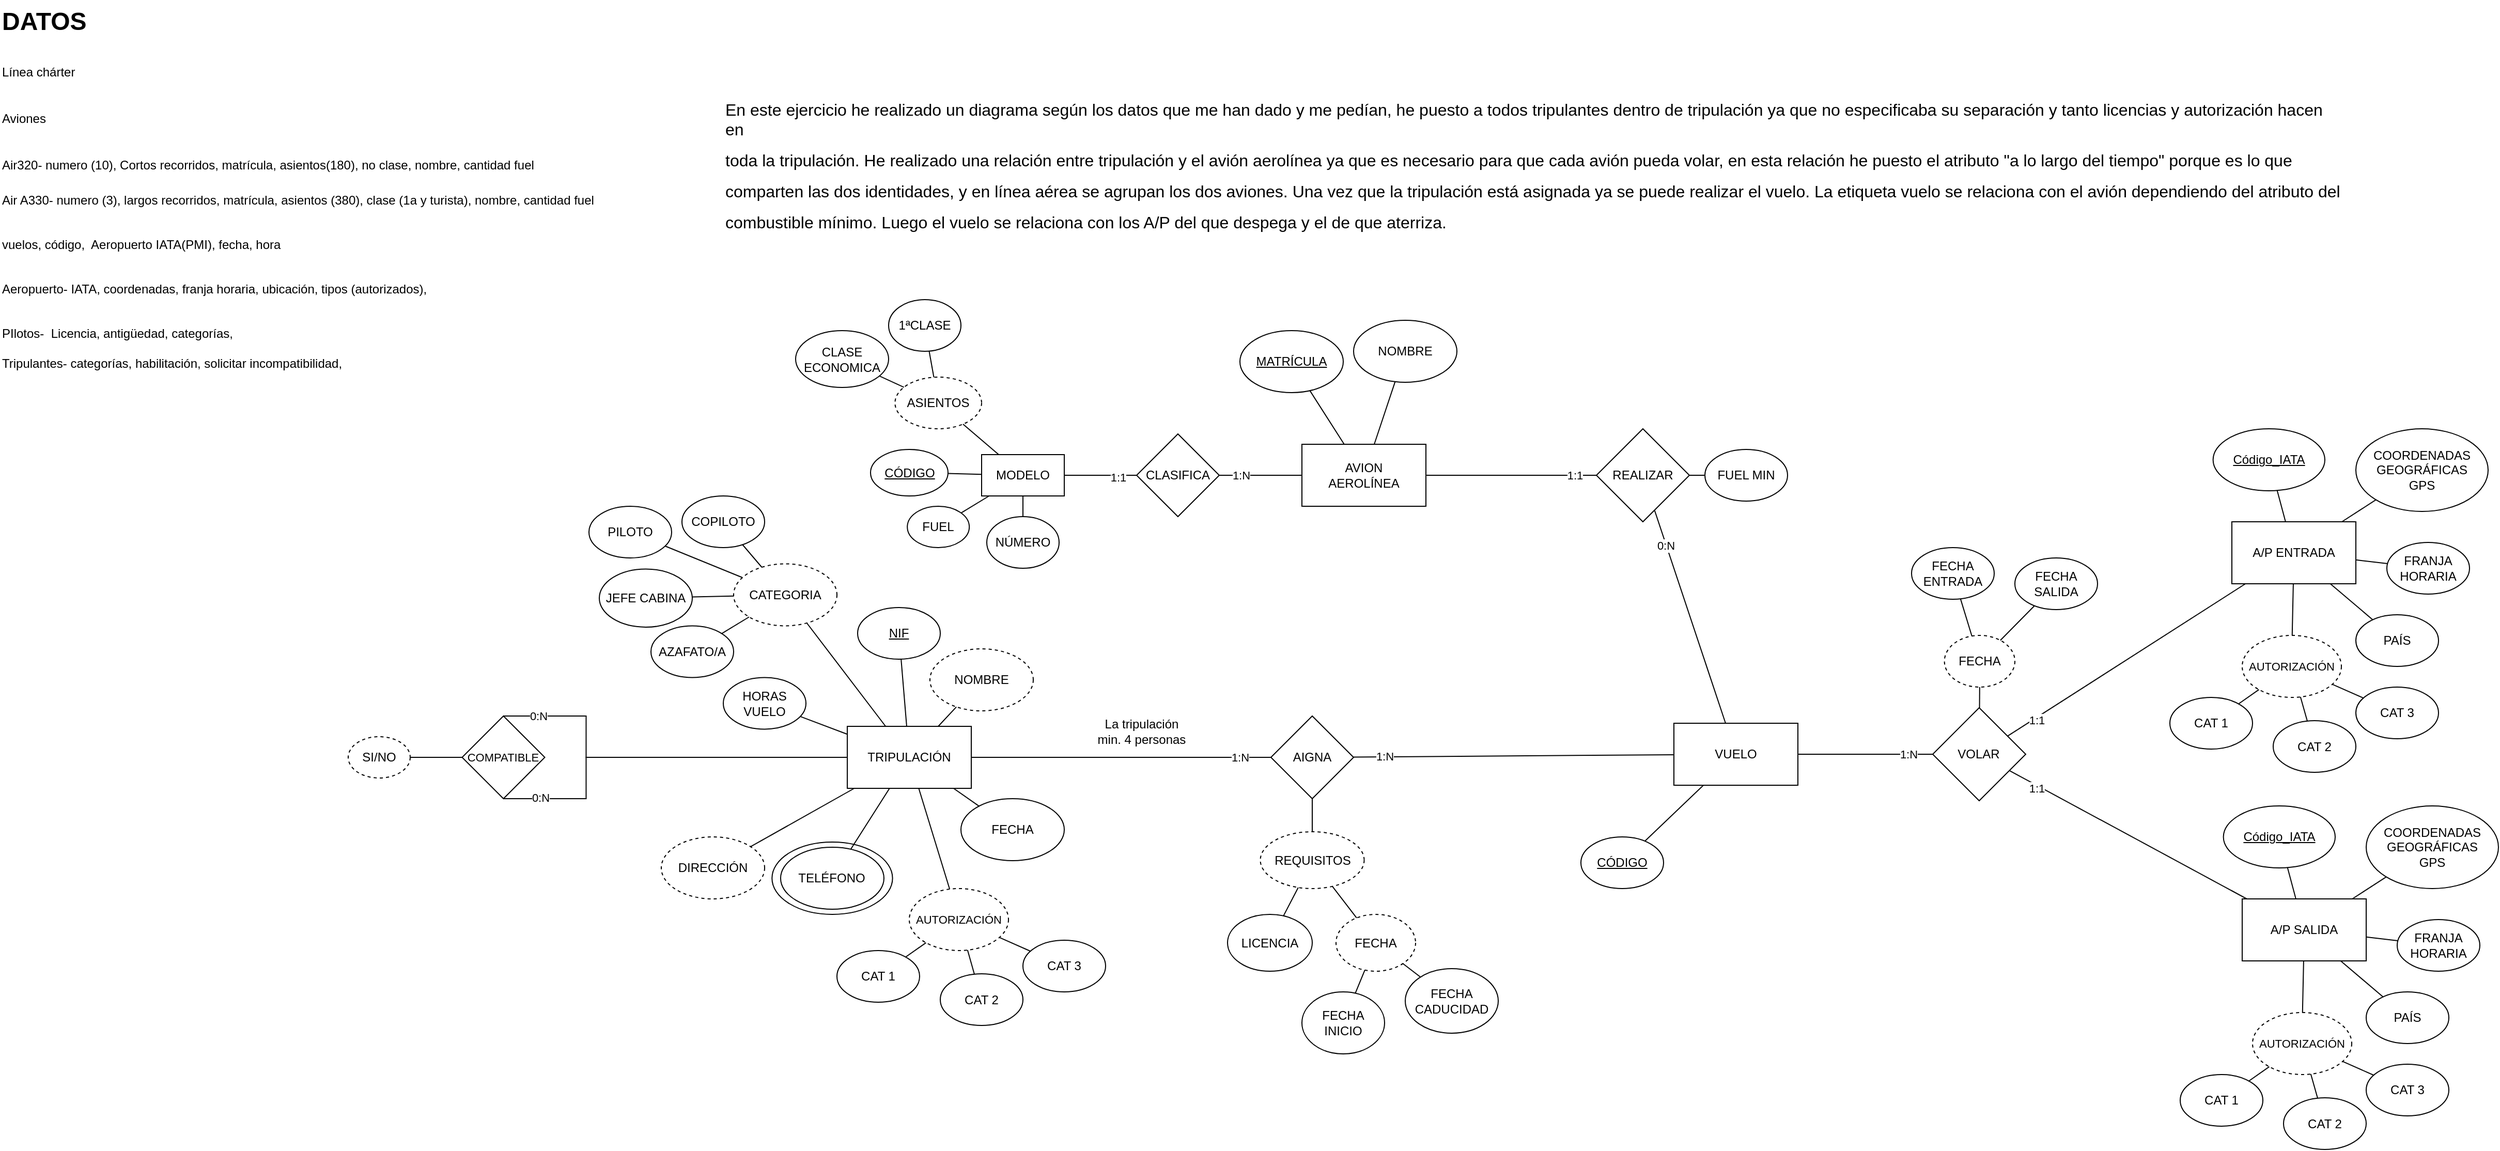 <mxfile version="24.9.3">
  <diagram name="Página-1" id="eCjX-Mc3OZuhmkmpErIh">
    <mxGraphModel dx="2901" dy="1155" grid="1" gridSize="10" guides="1" tooltips="1" connect="1" arrows="1" fold="1" page="1" pageScale="1" pageWidth="827" pageHeight="1169" math="0" shadow="0">
      <root>
        <mxCell id="0" />
        <mxCell id="1" parent="0" />
        <mxCell id="Uv0THF-CeisL3fsCuE-2-1" value="&lt;h1 style=&quot;margin-top: 0px;&quot;&gt;&lt;span style=&quot;background-color: initial;&quot;&gt;DATOS&lt;/span&gt;&lt;/h1&gt;&lt;h1 style=&quot;margin-top: 0px;&quot;&gt;&lt;span style=&quot;background-color: initial; font-size: 12px; font-weight: normal;&quot;&gt;Línea chárter&lt;/span&gt;&lt;/h1&gt;&lt;h1 style=&quot;margin-top: 0px;&quot;&gt;&lt;span style=&quot;background-color: initial; font-size: 12px; font-weight: normal;&quot;&gt;Aviones&lt;/span&gt;&lt;/h1&gt;&lt;h1 style=&quot;margin-top: 0px;&quot;&gt;&lt;span style=&quot;background-color: initial; font-size: 12px; font-weight: normal;&quot;&gt;Air320- numero (10), Cortos recorridos, matrícula, asientos(180), no clase, nombre, cantidad fuel&lt;/span&gt;&lt;/h1&gt;&lt;div&gt;&lt;span style=&quot;background-color: initial; font-size: 12px; font-weight: normal;&quot;&gt;Air A330- numero (3), largos recorridos, matrícula, asientos (380), clase (1a y turista), nombre, cantidad fuel&lt;/span&gt;&lt;/div&gt;&lt;div&gt;&lt;br&gt;&lt;/div&gt;&lt;div&gt;&lt;span style=&quot;background-color: initial;&quot;&gt;&lt;br&gt;&lt;/span&gt;&lt;/div&gt;&lt;div&gt;&lt;span style=&quot;background-color: initial;&quot;&gt;vuelos, código,&amp;nbsp; Aeropuerto IATA(PMI), fecha, hora&lt;/span&gt;&lt;br&gt;&lt;/div&gt;&lt;div&gt;&lt;span style=&quot;background-color: initial;&quot;&gt;&lt;br&gt;&lt;/span&gt;&lt;/div&gt;&lt;div&gt;&lt;span style=&quot;background-color: initial;&quot;&gt;&lt;br&gt;&lt;/span&gt;&lt;/div&gt;&lt;div&gt;&lt;span style=&quot;background-color: initial;&quot;&gt;Aeropuerto- IATA, coordenadas, franja horaria, ubicación, tipos (autorizados),&amp;nbsp;&lt;/span&gt;&lt;/div&gt;&lt;div&gt;&lt;span style=&quot;background-color: initial;&quot;&gt;&lt;br&gt;&lt;/span&gt;&lt;/div&gt;&lt;div&gt;&lt;span style=&quot;background-color: initial;&quot;&gt;&lt;br&gt;&lt;/span&gt;&lt;/div&gt;&lt;div&gt;&lt;span style=&quot;background-color: initial;&quot;&gt;PIlotos-&amp;nbsp; Licencia, antigüedad, categorías,&amp;nbsp;&lt;/span&gt;&lt;/div&gt;&lt;div&gt;&lt;span style=&quot;background-color: initial;&quot;&gt;&lt;br&gt;&lt;/span&gt;&lt;/div&gt;&lt;div&gt;&lt;span style=&quot;background-color: initial;&quot;&gt;Tripulantes- categorías, habilitación, solicitar incompatibilidad,&amp;nbsp;&lt;/span&gt;&lt;/div&gt;&lt;div&gt;&lt;span style=&quot;background-color: initial; font-size: 12px; font-weight: normal;&quot;&gt;&lt;br&gt;&lt;/span&gt;&lt;/div&gt;&lt;div&gt;&lt;span style=&quot;background-color: initial; font-size: 12px; font-weight: normal;&quot;&gt;&lt;br&gt;&lt;/span&gt;&lt;/div&gt;" style="text;html=1;whiteSpace=wrap;overflow=hidden;rounded=0;" parent="1" vertex="1">
          <mxGeometry x="-810" y="20" width="580" height="400" as="geometry" />
        </mxCell>
        <mxCell id="TxgCbAa6hnQQ9wby8Wfp-1" value="AVION&lt;div&gt;AEROLÍNEA&lt;/div&gt;" style="rounded=0;whiteSpace=wrap;html=1;" parent="1" vertex="1">
          <mxGeometry x="450" y="450" width="120" height="60" as="geometry" />
        </mxCell>
        <mxCell id="TxgCbAa6hnQQ9wby8Wfp-22" value="NÚMERO" style="ellipse;whiteSpace=wrap;html=1;" parent="1" vertex="1">
          <mxGeometry x="145" y="520" width="70" height="50" as="geometry" />
        </mxCell>
        <mxCell id="TxgCbAa6hnQQ9wby8Wfp-23" value="FUEL" style="ellipse;whiteSpace=wrap;html=1;" parent="1" vertex="1">
          <mxGeometry x="68.1" y="510" width="60" height="40" as="geometry" />
        </mxCell>
        <mxCell id="TxgCbAa6hnQQ9wby8Wfp-24" value="ASIENTOS" style="ellipse;whiteSpace=wrap;html=1;dashed=1;" parent="1" vertex="1">
          <mxGeometry x="56.19" y="385" width="83.81" height="50" as="geometry" />
        </mxCell>
        <mxCell id="TxgCbAa6hnQQ9wby8Wfp-25" value="&lt;u&gt;MATRÍCULA&lt;/u&gt;" style="ellipse;whiteSpace=wrap;html=1;" parent="1" vertex="1">
          <mxGeometry x="390" y="340" width="100" height="60" as="geometry" />
        </mxCell>
        <mxCell id="TxgCbAa6hnQQ9wby8Wfp-26" value="" style="endArrow=none;html=1;rounded=0;" parent="1" source="TxgCbAa6hnQQ9wby8Wfp-23" target="dHpdYgMEqJzql0knfR7l-53" edge="1">
          <mxGeometry width="50" height="50" relative="1" as="geometry">
            <mxPoint x="570" y="250" as="sourcePoint" />
            <mxPoint x="510" y="320" as="targetPoint" />
          </mxGeometry>
        </mxCell>
        <mxCell id="TxgCbAa6hnQQ9wby8Wfp-29" value="" style="endArrow=none;html=1;rounded=0;" parent="1" source="TxgCbAa6hnQQ9wby8Wfp-25" target="TxgCbAa6hnQQ9wby8Wfp-1" edge="1">
          <mxGeometry width="50" height="50" relative="1" as="geometry">
            <mxPoint x="600" y="330" as="sourcePoint" />
            <mxPoint x="468.75" y="320" as="targetPoint" />
          </mxGeometry>
        </mxCell>
        <mxCell id="TxgCbAa6hnQQ9wby8Wfp-33" value="NOMBRE" style="ellipse;whiteSpace=wrap;html=1;" parent="1" vertex="1">
          <mxGeometry x="500" y="330" width="100" height="60" as="geometry" />
        </mxCell>
        <mxCell id="TxgCbAa6hnQQ9wby8Wfp-34" value="" style="endArrow=none;html=1;rounded=0;" parent="1" source="TxgCbAa6hnQQ9wby8Wfp-1" target="TxgCbAa6hnQQ9wby8Wfp-33" edge="1">
          <mxGeometry width="50" height="50" relative="1" as="geometry">
            <mxPoint x="558.75" y="320" as="sourcePoint" />
            <mxPoint x="530" y="290" as="targetPoint" />
          </mxGeometry>
        </mxCell>
        <mxCell id="TxgCbAa6hnQQ9wby8Wfp-37" value="REALIZAR" style="rhombus;whiteSpace=wrap;html=1;" parent="1" vertex="1">
          <mxGeometry x="735" y="435" width="90" height="90" as="geometry" />
        </mxCell>
        <mxCell id="TxgCbAa6hnQQ9wby8Wfp-38" value="VUELO" style="rounded=0;whiteSpace=wrap;html=1;" parent="1" vertex="1">
          <mxGeometry x="810" y="720" width="120" height="60" as="geometry" />
        </mxCell>
        <mxCell id="TxgCbAa6hnQQ9wby8Wfp-39" value="" style="endArrow=none;html=1;rounded=0;" parent="1" source="TxgCbAa6hnQQ9wby8Wfp-37" target="TxgCbAa6hnQQ9wby8Wfp-38" edge="1">
          <mxGeometry width="50" height="50" relative="1" as="geometry">
            <mxPoint x="800" y="730" as="sourcePoint" />
            <mxPoint x="850" y="680" as="targetPoint" />
          </mxGeometry>
        </mxCell>
        <mxCell id="TxgCbAa6hnQQ9wby8Wfp-41" value="0:N" style="edgeLabel;html=1;align=center;verticalAlign=middle;resizable=0;points=[];" parent="TxgCbAa6hnQQ9wby8Wfp-39" vertex="1" connectable="0">
          <mxGeometry x="-0.675" y="-1" relative="1" as="geometry">
            <mxPoint as="offset" />
          </mxGeometry>
        </mxCell>
        <mxCell id="TxgCbAa6hnQQ9wby8Wfp-40" value="" style="endArrow=none;html=1;rounded=0;" parent="1" source="TxgCbAa6hnQQ9wby8Wfp-1" target="TxgCbAa6hnQQ9wby8Wfp-37" edge="1">
          <mxGeometry width="50" height="50" relative="1" as="geometry">
            <mxPoint x="800" y="430" as="sourcePoint" />
            <mxPoint x="850" y="380" as="targetPoint" />
          </mxGeometry>
        </mxCell>
        <mxCell id="TxgCbAa6hnQQ9wby8Wfp-45" value="1:1" style="edgeLabel;html=1;align=center;verticalAlign=middle;resizable=0;points=[];" parent="TxgCbAa6hnQQ9wby8Wfp-40" vertex="1" connectable="0">
          <mxGeometry x="0.618" relative="1" as="geometry">
            <mxPoint x="10" as="offset" />
          </mxGeometry>
        </mxCell>
        <mxCell id="TxgCbAa6hnQQ9wby8Wfp-49" value="FECHA" style="ellipse;whiteSpace=wrap;html=1;dashed=1;" parent="1" vertex="1">
          <mxGeometry x="1071.82" y="635" width="68.18" height="50" as="geometry" />
        </mxCell>
        <mxCell id="TxgCbAa6hnQQ9wby8Wfp-52" value="" style="endArrow=none;html=1;rounded=0;" parent="1" source="TxgCbAa6hnQQ9wby8Wfp-70" target="TxgCbAa6hnQQ9wby8Wfp-49" edge="1">
          <mxGeometry width="50" height="50" relative="1" as="geometry">
            <mxPoint x="1105.32" y="685.62" as="sourcePoint" />
            <mxPoint x="1028.18" y="535" as="targetPoint" />
          </mxGeometry>
        </mxCell>
        <mxCell id="TxgCbAa6hnQQ9wby8Wfp-54" value="FECHA&lt;div&gt;SALIDA&lt;/div&gt;" style="ellipse;whiteSpace=wrap;html=1;" parent="1" vertex="1">
          <mxGeometry x="1140" y="560" width="80" height="50" as="geometry" />
        </mxCell>
        <mxCell id="TxgCbAa6hnQQ9wby8Wfp-55" value="FECHA&lt;div&gt;ENTRADA&lt;/div&gt;" style="ellipse;whiteSpace=wrap;html=1;" parent="1" vertex="1">
          <mxGeometry x="1040" y="550" width="80" height="50" as="geometry" />
        </mxCell>
        <mxCell id="TxgCbAa6hnQQ9wby8Wfp-56" value="" style="endArrow=none;html=1;rounded=0;" parent="1" source="TxgCbAa6hnQQ9wby8Wfp-49" target="TxgCbAa6hnQQ9wby8Wfp-55" edge="1">
          <mxGeometry width="50" height="50" relative="1" as="geometry">
            <mxPoint x="950.0" y="660" as="sourcePoint" />
            <mxPoint x="1000.0" y="610" as="targetPoint" />
          </mxGeometry>
        </mxCell>
        <mxCell id="TxgCbAa6hnQQ9wby8Wfp-57" value="" style="endArrow=none;html=1;rounded=0;" parent="1" source="TxgCbAa6hnQQ9wby8Wfp-49" target="TxgCbAa6hnQQ9wby8Wfp-54" edge="1">
          <mxGeometry width="50" height="50" relative="1" as="geometry">
            <mxPoint x="950.0" y="660" as="sourcePoint" />
            <mxPoint x="1000.0" y="610" as="targetPoint" />
          </mxGeometry>
        </mxCell>
        <mxCell id="TxgCbAa6hnQQ9wby8Wfp-66" value="&lt;u&gt;CÓDIGO&lt;/u&gt;" style="ellipse;whiteSpace=wrap;html=1;" parent="1" vertex="1">
          <mxGeometry x="720" y="830" width="80" height="50" as="geometry" />
        </mxCell>
        <mxCell id="TxgCbAa6hnQQ9wby8Wfp-67" value="" style="endArrow=none;html=1;rounded=0;" parent="1" source="TxgCbAa6hnQQ9wby8Wfp-66" target="TxgCbAa6hnQQ9wby8Wfp-38" edge="1">
          <mxGeometry width="50" height="50" relative="1" as="geometry">
            <mxPoint x="640" y="730" as="sourcePoint" />
            <mxPoint x="690" y="680" as="targetPoint" />
          </mxGeometry>
        </mxCell>
        <mxCell id="TxgCbAa6hnQQ9wby8Wfp-68" value="A/P ENTRADA" style="rounded=0;whiteSpace=wrap;html=1;" parent="1" vertex="1">
          <mxGeometry x="1350" y="525" width="120" height="60" as="geometry" />
        </mxCell>
        <mxCell id="TxgCbAa6hnQQ9wby8Wfp-70" value="VOLAR" style="rhombus;whiteSpace=wrap;html=1;" parent="1" vertex="1">
          <mxGeometry x="1060.47" y="705" width="90" height="90" as="geometry" />
        </mxCell>
        <mxCell id="TxgCbAa6hnQQ9wby8Wfp-71" value="" style="endArrow=none;html=1;rounded=0;" parent="1" source="TxgCbAa6hnQQ9wby8Wfp-38" target="TxgCbAa6hnQQ9wby8Wfp-70" edge="1">
          <mxGeometry width="50" height="50" relative="1" as="geometry">
            <mxPoint x="960" y="700" as="sourcePoint" />
            <mxPoint x="1010" y="650" as="targetPoint" />
          </mxGeometry>
        </mxCell>
        <mxCell id="TxgCbAa6hnQQ9wby8Wfp-73" value="1:N" style="edgeLabel;html=1;align=center;verticalAlign=middle;resizable=0;points=[];" parent="TxgCbAa6hnQQ9wby8Wfp-71" vertex="1" connectable="0">
          <mxGeometry x="0.751" relative="1" as="geometry">
            <mxPoint x="-7" as="offset" />
          </mxGeometry>
        </mxCell>
        <mxCell id="TxgCbAa6hnQQ9wby8Wfp-72" value="" style="endArrow=none;html=1;rounded=0;" parent="1" source="TxgCbAa6hnQQ9wby8Wfp-70" target="TxgCbAa6hnQQ9wby8Wfp-68" edge="1">
          <mxGeometry width="50" height="50" relative="1" as="geometry">
            <mxPoint x="1058.18" y="700" as="sourcePoint" />
            <mxPoint x="1108.18" y="650" as="targetPoint" />
          </mxGeometry>
        </mxCell>
        <mxCell id="TxgCbAa6hnQQ9wby8Wfp-74" value="1:1" style="edgeLabel;html=1;align=center;verticalAlign=middle;resizable=0;points=[];" parent="TxgCbAa6hnQQ9wby8Wfp-72" vertex="1" connectable="0">
          <mxGeometry x="-0.818" y="1" relative="1" as="geometry">
            <mxPoint x="7" y="-1" as="offset" />
          </mxGeometry>
        </mxCell>
        <mxCell id="TxgCbAa6hnQQ9wby8Wfp-75" value="&lt;u&gt;Código_IATA&lt;/u&gt;" style="ellipse;whiteSpace=wrap;html=1;" parent="1" vertex="1">
          <mxGeometry x="1331.82" y="435" width="108.18" height="60" as="geometry" />
        </mxCell>
        <mxCell id="TxgCbAa6hnQQ9wby8Wfp-76" value="COORDENADAS&lt;div&gt;GEOGRÁFICAS&lt;/div&gt;&lt;div&gt;GPS&lt;/div&gt;" style="ellipse;whiteSpace=wrap;html=1;" parent="1" vertex="1">
          <mxGeometry x="1470" y="435" width="128" height="80" as="geometry" />
        </mxCell>
        <mxCell id="TxgCbAa6hnQQ9wby8Wfp-77" value="FRANJA&lt;div&gt;HORARIA&lt;/div&gt;" style="ellipse;whiteSpace=wrap;html=1;" parent="1" vertex="1">
          <mxGeometry x="1500" y="545" width="80" height="50" as="geometry" />
        </mxCell>
        <mxCell id="TxgCbAa6hnQQ9wby8Wfp-78" value="PAÍS" style="ellipse;whiteSpace=wrap;html=1;" parent="1" vertex="1">
          <mxGeometry x="1470" y="615" width="80" height="50" as="geometry" />
        </mxCell>
        <mxCell id="TxgCbAa6hnQQ9wby8Wfp-79" value="" style="endArrow=none;html=1;rounded=0;" parent="1" source="TxgCbAa6hnQQ9wby8Wfp-68" target="TxgCbAa6hnQQ9wby8Wfp-75" edge="1">
          <mxGeometry width="50" height="50" relative="1" as="geometry">
            <mxPoint x="1160" y="565" as="sourcePoint" />
            <mxPoint x="1210" y="515" as="targetPoint" />
          </mxGeometry>
        </mxCell>
        <mxCell id="TxgCbAa6hnQQ9wby8Wfp-80" value="" style="endArrow=none;html=1;rounded=0;" parent="1" source="TxgCbAa6hnQQ9wby8Wfp-68" target="TxgCbAa6hnQQ9wby8Wfp-77" edge="1">
          <mxGeometry width="50" height="50" relative="1" as="geometry">
            <mxPoint x="1416" y="535" as="sourcePoint" />
            <mxPoint x="1413" y="505" as="targetPoint" />
          </mxGeometry>
        </mxCell>
        <mxCell id="TxgCbAa6hnQQ9wby8Wfp-81" value="" style="endArrow=none;html=1;rounded=0;" parent="1" source="TxgCbAa6hnQQ9wby8Wfp-68" target="TxgCbAa6hnQQ9wby8Wfp-76" edge="1">
          <mxGeometry width="50" height="50" relative="1" as="geometry">
            <mxPoint x="1426" y="545" as="sourcePoint" />
            <mxPoint x="1423" y="515" as="targetPoint" />
          </mxGeometry>
        </mxCell>
        <mxCell id="TxgCbAa6hnQQ9wby8Wfp-82" value="" style="endArrow=none;html=1;rounded=0;" parent="1" source="TxgCbAa6hnQQ9wby8Wfp-78" target="TxgCbAa6hnQQ9wby8Wfp-68" edge="1">
          <mxGeometry width="50" height="50" relative="1" as="geometry">
            <mxPoint x="1436" y="555" as="sourcePoint" />
            <mxPoint x="1433" y="525" as="targetPoint" />
          </mxGeometry>
        </mxCell>
        <mxCell id="TxgCbAa6hnQQ9wby8Wfp-83" value="TRIPULACIÓN" style="rounded=0;whiteSpace=wrap;html=1;" parent="1" vertex="1">
          <mxGeometry x="10" y="723" width="120" height="60" as="geometry" />
        </mxCell>
        <mxCell id="TxgCbAa6hnQQ9wby8Wfp-98" value="NOMBRE" style="ellipse;whiteSpace=wrap;html=1;dashed=1;" parent="1" vertex="1">
          <mxGeometry x="90" y="648" width="100" height="60" as="geometry" />
        </mxCell>
        <mxCell id="TxgCbAa6hnQQ9wby8Wfp-99" value="DIRECCIÓN" style="ellipse;whiteSpace=wrap;html=1;dashed=1;" parent="1" vertex="1">
          <mxGeometry x="-170.0" y="830" width="100" height="60" as="geometry" />
        </mxCell>
        <mxCell id="TxgCbAa6hnQQ9wby8Wfp-100" value="FECHA" style="ellipse;whiteSpace=wrap;html=1;" parent="1" vertex="1">
          <mxGeometry x="120" y="793" width="100" height="60" as="geometry" />
        </mxCell>
        <mxCell id="TxgCbAa6hnQQ9wby8Wfp-103" value="" style="group" parent="1" vertex="1" connectable="0">
          <mxGeometry x="-62.86" y="835" width="116.67" height="70" as="geometry" />
        </mxCell>
        <mxCell id="TxgCbAa6hnQQ9wby8Wfp-102" value="CLASE" style="ellipse;whiteSpace=wrap;html=1;" parent="TxgCbAa6hnQQ9wby8Wfp-103" vertex="1">
          <mxGeometry width="116.67" height="70" as="geometry" />
        </mxCell>
        <mxCell id="TxgCbAa6hnQQ9wby8Wfp-93" value="TELÉFONO&lt;span style=&quot;color: rgba(0, 0, 0, 0); font-family: monospace; font-size: 0px; text-align: start; text-wrap: nowrap;&quot;&gt;%3CmxGraphModel%3E%3Croot%3E%3CmxCell%20id%3D%220%22%2F%3E%3CmxCell%20id%3D%221%22%20parent%3D%220%22%2F%3E%3CmxCell%20id%3D%222%22%20value%3D%22CLASE%22%20style%3D%22ellipse%3BwhiteSpace%3Dwrap%3Bhtml%3D1%3B%22%20vertex%3D%221%22%20parent%3D%221%22%3E%3CmxGeometry%20x%3D%22260%22%20y%3D%221020%22%20width%3D%22100%22%20height%3D%2260%22%20as%3D%22geometry%22%2F%3E%3C%2FmxCell%3E%3C%2Froot%3E%3C%2FmxGraphModel%3E&lt;/span&gt;" style="ellipse;whiteSpace=wrap;html=1;" parent="TxgCbAa6hnQQ9wby8Wfp-103" vertex="1">
          <mxGeometry x="8.34" y="5" width="100" height="60" as="geometry" />
        </mxCell>
        <mxCell id="TxgCbAa6hnQQ9wby8Wfp-117" value="&lt;span style=&quot;font-size: 11px;&quot;&gt;AUTORIZACIÓN&lt;/span&gt;" style="ellipse;whiteSpace=wrap;html=1;dashed=1;" parent="1" vertex="1">
          <mxGeometry x="1360" y="635" width="96" height="60" as="geometry" />
        </mxCell>
        <mxCell id="TxgCbAa6hnQQ9wby8Wfp-118" value="" style="endArrow=none;html=1;rounded=0;" parent="1" source="TxgCbAa6hnQQ9wby8Wfp-117" target="TxgCbAa6hnQQ9wby8Wfp-68" edge="1">
          <mxGeometry width="50" height="50" relative="1" as="geometry">
            <mxPoint x="1100" y="805" as="sourcePoint" />
            <mxPoint x="1150" y="755" as="targetPoint" />
          </mxGeometry>
        </mxCell>
        <mxCell id="TxgCbAa6hnQQ9wby8Wfp-122" value="" style="endArrow=none;html=1;rounded=0;" parent="1" source="dHpdYgMEqJzql0knfR7l-53" target="TxgCbAa6hnQQ9wby8Wfp-22" edge="1">
          <mxGeometry width="50" height="50" relative="1" as="geometry">
            <mxPoint x="450" y="347.487" as="sourcePoint" />
            <mxPoint x="390" y="150" as="targetPoint" />
          </mxGeometry>
        </mxCell>
        <mxCell id="TxgCbAa6hnQQ9wby8Wfp-124" value="AIGNA" style="rhombus;whiteSpace=wrap;html=1;" parent="1" vertex="1">
          <mxGeometry x="420" y="713" width="80" height="80" as="geometry" />
        </mxCell>
        <mxCell id="TxgCbAa6hnQQ9wby8Wfp-129" value="" style="endArrow=none;html=1;rounded=0;" parent="1" source="TxgCbAa6hnQQ9wby8Wfp-124" target="TxgCbAa6hnQQ9wby8Wfp-83" edge="1">
          <mxGeometry width="50" height="50" relative="1" as="geometry">
            <mxPoint x="610" y="813" as="sourcePoint" />
            <mxPoint x="660" y="763" as="targetPoint" />
          </mxGeometry>
        </mxCell>
        <mxCell id="TxgCbAa6hnQQ9wby8Wfp-133" value="1:N" style="edgeLabel;html=1;align=center;verticalAlign=middle;resizable=0;points=[];" parent="TxgCbAa6hnQQ9wby8Wfp-129" vertex="1" connectable="0">
          <mxGeometry x="-0.529" relative="1" as="geometry">
            <mxPoint x="38" as="offset" />
          </mxGeometry>
        </mxCell>
        <mxCell id="TxgCbAa6hnQQ9wby8Wfp-134" value="REQUISITOS" style="ellipse;whiteSpace=wrap;html=1;dashed=1;" parent="1" vertex="1">
          <mxGeometry x="409.75" y="825" width="100.5" height="55" as="geometry" />
        </mxCell>
        <mxCell id="TxgCbAa6hnQQ9wby8Wfp-146" value="" style="endArrow=none;html=1;rounded=0;" parent="1" source="TxgCbAa6hnQQ9wby8Wfp-124" target="TxgCbAa6hnQQ9wby8Wfp-134" edge="1">
          <mxGeometry width="50" height="50" relative="1" as="geometry">
            <mxPoint x="490" y="703" as="sourcePoint" />
            <mxPoint x="540" y="653" as="targetPoint" />
          </mxGeometry>
        </mxCell>
        <mxCell id="7irbgnfPrgWFY5c8C6Gp-1" value="&lt;u&gt;NIF&lt;/u&gt;" style="ellipse;whiteSpace=wrap;html=1;" parent="1" vertex="1">
          <mxGeometry x="20" y="608" width="80" height="50" as="geometry" />
        </mxCell>
        <mxCell id="7irbgnfPrgWFY5c8C6Gp-8" value="" style="endArrow=none;html=1;rounded=0;" parent="1" source="dHpdYgMEqJzql0knfR7l-53" target="TxgCbAa6hnQQ9wby8Wfp-24" edge="1">
          <mxGeometry width="50" height="50" relative="1" as="geometry">
            <mxPoint x="490.665" y="320" as="sourcePoint" />
            <mxPoint x="700" y="645" as="targetPoint" />
          </mxGeometry>
        </mxCell>
        <mxCell id="M6KtSAmYLifM6GgC22hR-26" value="" style="endArrow=none;html=1;rounded=0;" parent="1" source="TxgCbAa6hnQQ9wby8Wfp-83" target="TxgCbAa6hnQQ9wby8Wfp-93" edge="1">
          <mxGeometry width="50" height="50" relative="1" as="geometry">
            <mxPoint x="-199.129" y="803" as="sourcePoint" />
            <mxPoint x="-30" y="783" as="targetPoint" />
          </mxGeometry>
        </mxCell>
        <mxCell id="M6KtSAmYLifM6GgC22hR-28" value="" style="endArrow=none;html=1;rounded=0;" parent="1" source="TxgCbAa6hnQQ9wby8Wfp-99" target="TxgCbAa6hnQQ9wby8Wfp-83" edge="1">
          <mxGeometry width="50" height="50" relative="1" as="geometry">
            <mxPoint x="-80" y="833" as="sourcePoint" />
            <mxPoint x="-266.667" y="803" as="targetPoint" />
          </mxGeometry>
        </mxCell>
        <mxCell id="M6KtSAmYLifM6GgC22hR-29" value="" style="endArrow=none;html=1;rounded=0;" parent="1" source="TxgCbAa6hnQQ9wby8Wfp-83" target="TxgCbAa6hnQQ9wby8Wfp-100" edge="1">
          <mxGeometry width="50" height="50" relative="1" as="geometry">
            <mxPoint x="-300" y="795.105" as="sourcePoint" />
            <mxPoint x="-30" y="783" as="targetPoint" />
          </mxGeometry>
        </mxCell>
        <mxCell id="M6KtSAmYLifM6GgC22hR-32" value="" style="endArrow=none;html=1;rounded=0;" parent="1" source="TxgCbAa6hnQQ9wby8Wfp-83" target="7irbgnfPrgWFY5c8C6Gp-1" edge="1">
          <mxGeometry width="50" height="50" relative="1" as="geometry">
            <mxPoint x="-300" y="743" as="sourcePoint" />
            <mxPoint x="-420" y="693" as="targetPoint" />
          </mxGeometry>
        </mxCell>
        <mxCell id="M6KtSAmYLifM6GgC22hR-33" value="" style="endArrow=none;html=1;rounded=0;" parent="1" source="TxgCbAa6hnQQ9wby8Wfp-83" target="TxgCbAa6hnQQ9wby8Wfp-98" edge="1">
          <mxGeometry width="50" height="50" relative="1" as="geometry">
            <mxPoint x="-247.5" y="743" as="sourcePoint" />
            <mxPoint x="-30" y="783" as="targetPoint" />
          </mxGeometry>
        </mxCell>
        <mxCell id="M6KtSAmYLifM6GgC22hR-43" value="CATEGORIA" style="ellipse;whiteSpace=wrap;html=1;dashed=1;" parent="1" vertex="1">
          <mxGeometry x="-100.0" y="565.72" width="100" height="60" as="geometry" />
        </mxCell>
        <mxCell id="M6KtSAmYLifM6GgC22hR-44" value="" style="endArrow=none;html=1;rounded=0;" parent="1" source="M6KtSAmYLifM6GgC22hR-43" target="TxgCbAa6hnQQ9wby8Wfp-83" edge="1">
          <mxGeometry width="50" height="50" relative="1" as="geometry">
            <mxPoint x="630" y="693" as="sourcePoint" />
            <mxPoint x="680" y="643" as="targetPoint" />
          </mxGeometry>
        </mxCell>
        <mxCell id="M6KtSAmYLifM6GgC22hR-45" value="COPILOTO" style="ellipse;whiteSpace=wrap;html=1;" parent="1" vertex="1">
          <mxGeometry x="-150" y="500" width="80" height="50" as="geometry" />
        </mxCell>
        <mxCell id="M6KtSAmYLifM6GgC22hR-46" value="JEFE CABINA" style="ellipse;whiteSpace=wrap;html=1;" parent="1" vertex="1">
          <mxGeometry x="-230" y="570.72" width="90" height="56.25" as="geometry" />
        </mxCell>
        <mxCell id="M6KtSAmYLifM6GgC22hR-47" value="AZAFATO/A" style="ellipse;whiteSpace=wrap;html=1;" parent="1" vertex="1">
          <mxGeometry x="-180" y="625.72" width="80" height="50" as="geometry" />
        </mxCell>
        <mxCell id="M6KtSAmYLifM6GgC22hR-48" value="PILOTO" style="ellipse;whiteSpace=wrap;html=1;" parent="1" vertex="1">
          <mxGeometry x="-240" y="510" width="80" height="50" as="geometry" />
        </mxCell>
        <mxCell id="M6KtSAmYLifM6GgC22hR-49" value="" style="endArrow=none;html=1;rounded=0;" parent="1" source="M6KtSAmYLifM6GgC22hR-47" target="M6KtSAmYLifM6GgC22hR-43" edge="1">
          <mxGeometry width="50" height="50" relative="1" as="geometry">
            <mxPoint x="-20" y="590" as="sourcePoint" />
            <mxPoint x="50" y="590" as="targetPoint" />
          </mxGeometry>
        </mxCell>
        <mxCell id="M6KtSAmYLifM6GgC22hR-50" value="" style="endArrow=none;html=1;rounded=0;" parent="1" source="M6KtSAmYLifM6GgC22hR-46" target="M6KtSAmYLifM6GgC22hR-43" edge="1">
          <mxGeometry width="50" height="50" relative="1" as="geometry">
            <mxPoint x="-20" y="590" as="sourcePoint" />
            <mxPoint x="30" y="540" as="targetPoint" />
          </mxGeometry>
        </mxCell>
        <mxCell id="M6KtSAmYLifM6GgC22hR-51" value="" style="endArrow=none;html=1;rounded=0;" parent="1" source="M6KtSAmYLifM6GgC22hR-48" target="M6KtSAmYLifM6GgC22hR-43" edge="1">
          <mxGeometry width="50" height="50" relative="1" as="geometry">
            <mxPoint x="-20" y="590" as="sourcePoint" />
            <mxPoint x="30" y="540" as="targetPoint" />
          </mxGeometry>
        </mxCell>
        <mxCell id="M6KtSAmYLifM6GgC22hR-52" value="" style="endArrow=none;html=1;rounded=0;" parent="1" source="M6KtSAmYLifM6GgC22hR-45" target="M6KtSAmYLifM6GgC22hR-43" edge="1">
          <mxGeometry width="50" height="50" relative="1" as="geometry">
            <mxPoint x="-20" y="590" as="sourcePoint" />
            <mxPoint x="30" y="540" as="targetPoint" />
          </mxGeometry>
        </mxCell>
        <mxCell id="M6KtSAmYLifM6GgC22hR-53" value="CAT 1" style="ellipse;whiteSpace=wrap;html=1;" parent="1" vertex="1">
          <mxGeometry x="1290" y="695" width="80" height="50" as="geometry" />
        </mxCell>
        <mxCell id="M6KtSAmYLifM6GgC22hR-54" value="CAT 3" style="ellipse;whiteSpace=wrap;html=1;" parent="1" vertex="1">
          <mxGeometry x="1470" y="685" width="80" height="50" as="geometry" />
        </mxCell>
        <mxCell id="M6KtSAmYLifM6GgC22hR-55" value="CAT 2" style="ellipse;whiteSpace=wrap;html=1;" parent="1" vertex="1">
          <mxGeometry x="1390" y="717.5" width="80" height="50" as="geometry" />
        </mxCell>
        <mxCell id="M6KtSAmYLifM6GgC22hR-56" value="" style="endArrow=none;html=1;rounded=0;" parent="1" source="M6KtSAmYLifM6GgC22hR-54" target="TxgCbAa6hnQQ9wby8Wfp-117" edge="1">
          <mxGeometry width="50" height="50" relative="1" as="geometry">
            <mxPoint x="1290" y="605" as="sourcePoint" />
            <mxPoint x="1340" y="555" as="targetPoint" />
          </mxGeometry>
        </mxCell>
        <mxCell id="M6KtSAmYLifM6GgC22hR-57" value="" style="endArrow=none;html=1;rounded=0;" parent="1" source="M6KtSAmYLifM6GgC22hR-55" target="TxgCbAa6hnQQ9wby8Wfp-117" edge="1">
          <mxGeometry width="50" height="50" relative="1" as="geometry">
            <mxPoint x="1290" y="605" as="sourcePoint" />
            <mxPoint x="1340" y="555" as="targetPoint" />
          </mxGeometry>
        </mxCell>
        <mxCell id="M6KtSAmYLifM6GgC22hR-58" value="" style="endArrow=none;html=1;rounded=0;" parent="1" source="M6KtSAmYLifM6GgC22hR-53" target="TxgCbAa6hnQQ9wby8Wfp-117" edge="1">
          <mxGeometry width="50" height="50" relative="1" as="geometry">
            <mxPoint x="1290" y="605" as="sourcePoint" />
            <mxPoint x="1340" y="555" as="targetPoint" />
          </mxGeometry>
        </mxCell>
        <mxCell id="M6KtSAmYLifM6GgC22hR-65" value="&lt;h1 style=&quot;margin-top: 0px; font-size: 16px;&quot;&gt;&lt;span style=&quot;font-weight: 400; text-align: center; text-wrap: nowrap;&quot;&gt;En este ejercicio he realizado un diagrama según los datos que me han dado y me pedían, he puesto a todos tripulantes dentro de tripulación ya que no especificaba su separación y tanto licencias y autorización&amp;nbsp;&lt;/span&gt;&lt;span style=&quot;font-weight: 400; text-align: center; text-wrap-mode: nowrap; background-color: initial;&quot;&gt;hacen en&lt;/span&gt;&lt;/h1&gt;&lt;h1 style=&quot;margin-top: 0px; font-size: 16px;&quot;&gt;&lt;span style=&quot;font-weight: 400; text-align: center; text-wrap-mode: nowrap; background-color: initial;&quot;&gt;toda la tripulación. He realizado una relación entre&amp;nbsp;&lt;/span&gt;&lt;span style=&quot;background-color: initial; text-wrap: nowrap; font-weight: 400; text-align: center;&quot;&gt;tripulación y el avión aerolínea ya que es necesario para que cada avión pueda volar&lt;/span&gt;&lt;span style=&quot;background-color: initial; text-wrap: nowrap; font-weight: 400; text-align: center;&quot;&gt;, en&amp;nbsp;&lt;/span&gt;&lt;span style=&quot;background-color: initial; text-wrap: nowrap; font-weight: 400; text-align: center;&quot;&gt;esta relación he puesto el atributo &quot;a lo largo del tiempo&quot; porque es lo que&amp;nbsp;&lt;/span&gt;&lt;/h1&gt;&lt;h1 style=&quot;margin-top: 0px; font-size: 16px;&quot;&gt;&lt;span style=&quot;background-color: initial; text-wrap: nowrap; font-weight: 400; text-align: center;&quot;&gt;comparten&amp;nbsp;&lt;/span&gt;&lt;span style=&quot;background-color: initial; text-wrap: nowrap; font-weight: 400; text-align: center;&quot;&gt;las dos&amp;nbsp;&lt;/span&gt;&lt;span style=&quot;background-color: initial; text-wrap: nowrap; font-weight: 400; text-align: center;&quot;&gt;identidades, y en línea aérea se agrupan los dos aviones&lt;/span&gt;&lt;span style=&quot;background-color: initial; text-wrap: nowrap; font-weight: 400; text-align: center;&quot;&gt;. Una vez que la tripulación está asignada ya se puede realizar el&lt;/span&gt;&lt;span style=&quot;background-color: initial; text-wrap: nowrap; font-weight: 400; text-align: center;&quot;&gt;&amp;nbsp;vuelo. La etiqueta v&lt;/span&gt;&lt;span style=&quot;background-color: initial; text-wrap: nowrap; font-weight: 400; text-align: center;&quot;&gt;uelo se relaciona con el avión dependiendo del atributo del&lt;/span&gt;&lt;/h1&gt;&lt;h1 style=&quot;margin-top: 0px; font-size: 16px;&quot;&gt;&lt;span style=&quot;background-color: initial; text-wrap: nowrap; font-weight: 400; text-align: center;&quot;&gt;combustible mínimo&lt;/span&gt;&lt;span style=&quot;background-color: initial; text-wrap: nowrap; text-align: center; font-weight: normal;&quot;&gt;. Luego el vuelo se relaciona con los A/P del que despega y el de que aterriza.&lt;/span&gt;&lt;/h1&gt;" style="text;html=1;whiteSpace=wrap;overflow=hidden;rounded=0;" parent="1" vertex="1">
          <mxGeometry x="-110" y="110" width="1570" height="170" as="geometry" />
        </mxCell>
        <mxCell id="M6KtSAmYLifM6GgC22hR-68" value="FUEL MIN" style="ellipse;whiteSpace=wrap;html=1;" parent="1" vertex="1">
          <mxGeometry x="840" y="455" width="80" height="50" as="geometry" />
        </mxCell>
        <mxCell id="M6KtSAmYLifM6GgC22hR-69" value="" style="endArrow=none;html=1;rounded=0;" parent="1" source="M6KtSAmYLifM6GgC22hR-68" target="TxgCbAa6hnQQ9wby8Wfp-37" edge="1">
          <mxGeometry width="50" height="50" relative="1" as="geometry">
            <mxPoint x="490" y="540" as="sourcePoint" />
            <mxPoint x="540" y="490" as="targetPoint" />
          </mxGeometry>
        </mxCell>
        <mxCell id="dHpdYgMEqJzql0knfR7l-2" value="" style="endArrow=none;html=1;rounded=0;" parent="1" source="TxgCbAa6hnQQ9wby8Wfp-124" target="TxgCbAa6hnQQ9wby8Wfp-38" edge="1">
          <mxGeometry width="50" height="50" relative="1" as="geometry">
            <mxPoint x="80" y="850" as="sourcePoint" />
            <mxPoint x="130" y="800" as="targetPoint" />
          </mxGeometry>
        </mxCell>
        <mxCell id="dHpdYgMEqJzql0knfR7l-3" value="1:N" style="edgeLabel;html=1;align=center;verticalAlign=middle;resizable=0;points=[];" parent="dHpdYgMEqJzql0knfR7l-2" vertex="1" connectable="0">
          <mxGeometry x="-0.754" y="1" relative="1" as="geometry">
            <mxPoint x="-8" as="offset" />
          </mxGeometry>
        </mxCell>
        <mxCell id="dHpdYgMEqJzql0knfR7l-4" value="La tripulación min. 4 personas" style="text;html=1;align=center;verticalAlign=middle;whiteSpace=wrap;rounded=0;" parent="1" vertex="1">
          <mxGeometry x="250" y="705" width="90" height="45" as="geometry" />
        </mxCell>
        <mxCell id="dHpdYgMEqJzql0knfR7l-6" value="&lt;font style=&quot;font-size: 11px;&quot;&gt;COMPATIBLE&lt;/font&gt;" style="rhombus;whiteSpace=wrap;html=1;" parent="1" vertex="1">
          <mxGeometry x="-362.76" y="713" width="80" height="80" as="geometry" />
        </mxCell>
        <mxCell id="dHpdYgMEqJzql0knfR7l-7" value="" style="endArrow=none;html=1;rounded=0;exitX=0.5;exitY=1;exitDx=0;exitDy=0;" parent="1" source="dHpdYgMEqJzql0knfR7l-6" edge="1">
          <mxGeometry width="50" height="50" relative="1" as="geometry">
            <mxPoint x="-302.76" y="768.5" as="sourcePoint" />
            <mxPoint x="10" y="753" as="targetPoint" />
            <Array as="points">
              <mxPoint x="-242.76" y="793" />
              <mxPoint x="-242.76" y="753" />
            </Array>
          </mxGeometry>
        </mxCell>
        <mxCell id="dHpdYgMEqJzql0knfR7l-10" value="0:N" style="edgeLabel;html=1;align=center;verticalAlign=middle;resizable=0;points=[];" parent="dHpdYgMEqJzql0knfR7l-7" vertex="1" connectable="0">
          <mxGeometry x="-0.81" y="1" relative="1" as="geometry">
            <mxPoint as="offset" />
          </mxGeometry>
        </mxCell>
        <mxCell id="dHpdYgMEqJzql0knfR7l-8" value="" style="endArrow=none;html=1;rounded=0;exitX=0.5;exitY=0;exitDx=0;exitDy=0;" parent="1" source="dHpdYgMEqJzql0knfR7l-6" target="TxgCbAa6hnQQ9wby8Wfp-83" edge="1">
          <mxGeometry width="50" height="50" relative="1" as="geometry">
            <mxPoint x="-42.76" y="743" as="sourcePoint" />
            <mxPoint x="10" y="748.959" as="targetPoint" />
            <Array as="points">
              <mxPoint x="-242.76" y="713" />
              <mxPoint x="-242.76" y="753" />
            </Array>
          </mxGeometry>
        </mxCell>
        <mxCell id="dHpdYgMEqJzql0knfR7l-9" value="0:N" style="edgeLabel;html=1;align=center;verticalAlign=middle;resizable=0;points=[];" parent="dHpdYgMEqJzql0knfR7l-8" vertex="1" connectable="0">
          <mxGeometry x="-0.82" relative="1" as="geometry">
            <mxPoint as="offset" />
          </mxGeometry>
        </mxCell>
        <mxCell id="dHpdYgMEqJzql0knfR7l-11" value="" style="endArrow=none;html=1;rounded=0;" parent="1" source="dHpdYgMEqJzql0knfR7l-6" target="dHpdYgMEqJzql0knfR7l-12" edge="1">
          <mxGeometry width="50" height="50" relative="1" as="geometry">
            <mxPoint x="-330" y="768" as="sourcePoint" />
            <mxPoint x="-410" y="753" as="targetPoint" />
          </mxGeometry>
        </mxCell>
        <mxCell id="dHpdYgMEqJzql0knfR7l-12" value="SI/NO" style="ellipse;whiteSpace=wrap;html=1;dashed=1;" parent="1" vertex="1">
          <mxGeometry x="-473" y="733" width="60" height="40" as="geometry" />
        </mxCell>
        <mxCell id="dHpdYgMEqJzql0knfR7l-13" value="&lt;font style=&quot;font-size: 11px;&quot;&gt;AUTORIZACIÓN&lt;/font&gt;" style="ellipse;whiteSpace=wrap;html=1;dashed=1;" parent="1" vertex="1">
          <mxGeometry x="70" y="880" width="96" height="60" as="geometry" />
        </mxCell>
        <mxCell id="dHpdYgMEqJzql0knfR7l-14" value="CAT 1" style="ellipse;whiteSpace=wrap;html=1;" parent="1" vertex="1">
          <mxGeometry y="940" width="80" height="50" as="geometry" />
        </mxCell>
        <mxCell id="dHpdYgMEqJzql0knfR7l-15" value="CAT 3" style="ellipse;whiteSpace=wrap;html=1;" parent="1" vertex="1">
          <mxGeometry x="180" y="930" width="80" height="50" as="geometry" />
        </mxCell>
        <mxCell id="dHpdYgMEqJzql0knfR7l-16" value="CAT 2" style="ellipse;whiteSpace=wrap;html=1;" parent="1" vertex="1">
          <mxGeometry x="100" y="962.5" width="80" height="50" as="geometry" />
        </mxCell>
        <mxCell id="dHpdYgMEqJzql0knfR7l-17" value="" style="endArrow=none;html=1;rounded=0;" parent="1" source="dHpdYgMEqJzql0knfR7l-15" target="dHpdYgMEqJzql0knfR7l-13" edge="1">
          <mxGeometry width="50" height="50" relative="1" as="geometry">
            <mxPoint y="850" as="sourcePoint" />
            <mxPoint x="50" y="800" as="targetPoint" />
          </mxGeometry>
        </mxCell>
        <mxCell id="dHpdYgMEqJzql0knfR7l-18" value="" style="endArrow=none;html=1;rounded=0;" parent="1" source="dHpdYgMEqJzql0knfR7l-16" target="dHpdYgMEqJzql0knfR7l-13" edge="1">
          <mxGeometry width="50" height="50" relative="1" as="geometry">
            <mxPoint y="850" as="sourcePoint" />
            <mxPoint x="50" y="800" as="targetPoint" />
          </mxGeometry>
        </mxCell>
        <mxCell id="dHpdYgMEqJzql0knfR7l-19" value="" style="endArrow=none;html=1;rounded=0;" parent="1" source="dHpdYgMEqJzql0knfR7l-14" target="dHpdYgMEqJzql0knfR7l-13" edge="1">
          <mxGeometry width="50" height="50" relative="1" as="geometry">
            <mxPoint y="850" as="sourcePoint" />
            <mxPoint x="50" y="800" as="targetPoint" />
          </mxGeometry>
        </mxCell>
        <mxCell id="dHpdYgMEqJzql0knfR7l-20" value="" style="endArrow=none;html=1;rounded=0;" parent="1" source="dHpdYgMEqJzql0knfR7l-13" target="TxgCbAa6hnQQ9wby8Wfp-83" edge="1">
          <mxGeometry width="50" height="50" relative="1" as="geometry">
            <mxPoint x="130" y="790" as="sourcePoint" />
            <mxPoint x="180" y="740" as="targetPoint" />
          </mxGeometry>
        </mxCell>
        <mxCell id="dHpdYgMEqJzql0knfR7l-23" value="&lt;u&gt;CÓDIGO&lt;/u&gt;" style="ellipse;whiteSpace=wrap;html=1;" parent="1" vertex="1">
          <mxGeometry x="32.5" y="455" width="75" height="45" as="geometry" />
        </mxCell>
        <mxCell id="dHpdYgMEqJzql0knfR7l-26" value="" style="endArrow=none;html=1;rounded=0;" parent="1" source="dHpdYgMEqJzql0knfR7l-23" target="dHpdYgMEqJzql0knfR7l-53" edge="1">
          <mxGeometry width="50" height="50" relative="1" as="geometry">
            <mxPoint x="280" y="740" as="sourcePoint" />
            <mxPoint x="128.684" y="462.285" as="targetPoint" />
          </mxGeometry>
        </mxCell>
        <mxCell id="dHpdYgMEqJzql0knfR7l-27" value="LICENCIA" style="ellipse;whiteSpace=wrap;html=1;" parent="1" vertex="1">
          <mxGeometry x="378" y="905" width="82" height="55" as="geometry" />
        </mxCell>
        <mxCell id="dHpdYgMEqJzql0knfR7l-28" value="FECHA" style="ellipse;whiteSpace=wrap;html=1;dashed=1;" parent="1" vertex="1">
          <mxGeometry x="483" y="905" width="77" height="55" as="geometry" />
        </mxCell>
        <mxCell id="dHpdYgMEqJzql0knfR7l-29" value="" style="endArrow=none;html=1;rounded=0;" parent="1" source="dHpdYgMEqJzql0knfR7l-27" target="TxgCbAa6hnQQ9wby8Wfp-134" edge="1">
          <mxGeometry width="50" height="50" relative="1" as="geometry">
            <mxPoint x="460" y="740" as="sourcePoint" />
            <mxPoint x="510" y="690" as="targetPoint" />
          </mxGeometry>
        </mxCell>
        <mxCell id="dHpdYgMEqJzql0knfR7l-30" value="" style="endArrow=none;html=1;rounded=0;" parent="1" source="TxgCbAa6hnQQ9wby8Wfp-134" target="dHpdYgMEqJzql0knfR7l-28" edge="1">
          <mxGeometry width="50" height="50" relative="1" as="geometry">
            <mxPoint x="460" y="740" as="sourcePoint" />
            <mxPoint x="510" y="690" as="targetPoint" />
          </mxGeometry>
        </mxCell>
        <mxCell id="dHpdYgMEqJzql0knfR7l-31" value="A/P SALIDA" style="rounded=0;whiteSpace=wrap;html=1;" parent="1" vertex="1">
          <mxGeometry x="1360" y="890" width="120" height="60" as="geometry" />
        </mxCell>
        <mxCell id="dHpdYgMEqJzql0knfR7l-32" value="&lt;u&gt;Código_IATA&lt;/u&gt;" style="ellipse;whiteSpace=wrap;html=1;" parent="1" vertex="1">
          <mxGeometry x="1341.82" y="800" width="108.18" height="60" as="geometry" />
        </mxCell>
        <mxCell id="dHpdYgMEqJzql0knfR7l-33" value="COORDENADAS&lt;div&gt;GEOGRÁFICAS&lt;/div&gt;&lt;div&gt;GPS&lt;/div&gt;" style="ellipse;whiteSpace=wrap;html=1;" parent="1" vertex="1">
          <mxGeometry x="1480" y="800" width="128" height="80" as="geometry" />
        </mxCell>
        <mxCell id="dHpdYgMEqJzql0knfR7l-34" value="FRANJA&lt;div&gt;HORARIA&lt;/div&gt;" style="ellipse;whiteSpace=wrap;html=1;" parent="1" vertex="1">
          <mxGeometry x="1510" y="910" width="80" height="50" as="geometry" />
        </mxCell>
        <mxCell id="dHpdYgMEqJzql0knfR7l-35" value="PAÍS" style="ellipse;whiteSpace=wrap;html=1;" parent="1" vertex="1">
          <mxGeometry x="1480" y="980" width="80" height="50" as="geometry" />
        </mxCell>
        <mxCell id="dHpdYgMEqJzql0knfR7l-36" value="" style="endArrow=none;html=1;rounded=0;" parent="1" source="dHpdYgMEqJzql0knfR7l-31" target="dHpdYgMEqJzql0knfR7l-32" edge="1">
          <mxGeometry width="50" height="50" relative="1" as="geometry">
            <mxPoint x="1170" y="930" as="sourcePoint" />
            <mxPoint x="1220" y="880" as="targetPoint" />
          </mxGeometry>
        </mxCell>
        <mxCell id="dHpdYgMEqJzql0knfR7l-37" value="" style="endArrow=none;html=1;rounded=0;" parent="1" source="dHpdYgMEqJzql0knfR7l-31" target="dHpdYgMEqJzql0knfR7l-34" edge="1">
          <mxGeometry width="50" height="50" relative="1" as="geometry">
            <mxPoint x="1426" y="900" as="sourcePoint" />
            <mxPoint x="1423" y="870" as="targetPoint" />
          </mxGeometry>
        </mxCell>
        <mxCell id="dHpdYgMEqJzql0knfR7l-38" value="" style="endArrow=none;html=1;rounded=0;" parent="1" source="dHpdYgMEqJzql0knfR7l-31" target="dHpdYgMEqJzql0knfR7l-33" edge="1">
          <mxGeometry width="50" height="50" relative="1" as="geometry">
            <mxPoint x="1436" y="910" as="sourcePoint" />
            <mxPoint x="1433" y="880" as="targetPoint" />
          </mxGeometry>
        </mxCell>
        <mxCell id="dHpdYgMEqJzql0knfR7l-39" value="" style="endArrow=none;html=1;rounded=0;" parent="1" source="dHpdYgMEqJzql0knfR7l-35" target="dHpdYgMEqJzql0knfR7l-31" edge="1">
          <mxGeometry width="50" height="50" relative="1" as="geometry">
            <mxPoint x="1446" y="920" as="sourcePoint" />
            <mxPoint x="1443" y="890" as="targetPoint" />
          </mxGeometry>
        </mxCell>
        <mxCell id="dHpdYgMEqJzql0knfR7l-40" value="&lt;span style=&quot;font-size: 11px;&quot;&gt;AUTORIZACIÓN&lt;/span&gt;" style="ellipse;whiteSpace=wrap;html=1;dashed=1;" parent="1" vertex="1">
          <mxGeometry x="1370" y="1000" width="96" height="60" as="geometry" />
        </mxCell>
        <mxCell id="dHpdYgMEqJzql0knfR7l-41" value="" style="endArrow=none;html=1;rounded=0;" parent="1" source="dHpdYgMEqJzql0knfR7l-40" target="dHpdYgMEqJzql0knfR7l-31" edge="1">
          <mxGeometry width="50" height="50" relative="1" as="geometry">
            <mxPoint x="1110" y="1170" as="sourcePoint" />
            <mxPoint x="1160" y="1120" as="targetPoint" />
          </mxGeometry>
        </mxCell>
        <mxCell id="dHpdYgMEqJzql0knfR7l-42" value="CAT 1" style="ellipse;whiteSpace=wrap;html=1;" parent="1" vertex="1">
          <mxGeometry x="1300" y="1060" width="80" height="50" as="geometry" />
        </mxCell>
        <mxCell id="dHpdYgMEqJzql0knfR7l-43" value="CAT 3" style="ellipse;whiteSpace=wrap;html=1;" parent="1" vertex="1">
          <mxGeometry x="1480" y="1050" width="80" height="50" as="geometry" />
        </mxCell>
        <mxCell id="dHpdYgMEqJzql0knfR7l-44" value="CAT 2" style="ellipse;whiteSpace=wrap;html=1;" parent="1" vertex="1">
          <mxGeometry x="1400" y="1082.5" width="80" height="50" as="geometry" />
        </mxCell>
        <mxCell id="dHpdYgMEqJzql0knfR7l-45" value="" style="endArrow=none;html=1;rounded=0;" parent="1" source="dHpdYgMEqJzql0knfR7l-43" target="dHpdYgMEqJzql0knfR7l-40" edge="1">
          <mxGeometry width="50" height="50" relative="1" as="geometry">
            <mxPoint x="1300" y="970" as="sourcePoint" />
            <mxPoint x="1350" y="920" as="targetPoint" />
          </mxGeometry>
        </mxCell>
        <mxCell id="dHpdYgMEqJzql0knfR7l-46" value="" style="endArrow=none;html=1;rounded=0;" parent="1" source="dHpdYgMEqJzql0knfR7l-44" target="dHpdYgMEqJzql0knfR7l-40" edge="1">
          <mxGeometry width="50" height="50" relative="1" as="geometry">
            <mxPoint x="1300" y="970" as="sourcePoint" />
            <mxPoint x="1350" y="920" as="targetPoint" />
          </mxGeometry>
        </mxCell>
        <mxCell id="dHpdYgMEqJzql0knfR7l-47" value="" style="endArrow=none;html=1;rounded=0;" parent="1" source="dHpdYgMEqJzql0knfR7l-42" target="dHpdYgMEqJzql0knfR7l-40" edge="1">
          <mxGeometry width="50" height="50" relative="1" as="geometry">
            <mxPoint x="1300" y="970" as="sourcePoint" />
            <mxPoint x="1350" y="920" as="targetPoint" />
          </mxGeometry>
        </mxCell>
        <mxCell id="dHpdYgMEqJzql0knfR7l-48" value="" style="endArrow=none;html=1;rounded=0;" parent="1" source="TxgCbAa6hnQQ9wby8Wfp-70" target="dHpdYgMEqJzql0knfR7l-31" edge="1">
          <mxGeometry width="50" height="50" relative="1" as="geometry">
            <mxPoint x="1160" y="740" as="sourcePoint" />
            <mxPoint x="1210" y="690" as="targetPoint" />
          </mxGeometry>
        </mxCell>
        <mxCell id="dHpdYgMEqJzql0knfR7l-49" value="1:1" style="edgeLabel;html=1;align=center;verticalAlign=middle;resizable=0;points=[];" parent="dHpdYgMEqJzql0knfR7l-48" vertex="1" connectable="0">
          <mxGeometry x="-0.764" y="-3" relative="1" as="geometry">
            <mxPoint as="offset" />
          </mxGeometry>
        </mxCell>
        <mxCell id="dHpdYgMEqJzql0knfR7l-50" value="CLASIFICA" style="rhombus;whiteSpace=wrap;html=1;" parent="1" vertex="1">
          <mxGeometry x="290" y="440" width="80" height="80" as="geometry" />
        </mxCell>
        <mxCell id="dHpdYgMEqJzql0knfR7l-51" value="" style="endArrow=none;html=1;rounded=0;" parent="1" source="dHpdYgMEqJzql0knfR7l-50" target="TxgCbAa6hnQQ9wby8Wfp-1" edge="1">
          <mxGeometry width="50" height="50" relative="1" as="geometry">
            <mxPoint x="250" y="540" as="sourcePoint" />
            <mxPoint x="300" y="490" as="targetPoint" />
          </mxGeometry>
        </mxCell>
        <mxCell id="dHpdYgMEqJzql0knfR7l-54" value="1:N" style="edgeLabel;html=1;align=center;verticalAlign=middle;resizable=0;points=[];" parent="dHpdYgMEqJzql0knfR7l-51" vertex="1" connectable="0">
          <mxGeometry x="-0.469" relative="1" as="geometry">
            <mxPoint as="offset" />
          </mxGeometry>
        </mxCell>
        <mxCell id="dHpdYgMEqJzql0knfR7l-52" value="" style="endArrow=none;html=1;rounded=0;" parent="1" source="dHpdYgMEqJzql0knfR7l-53" target="dHpdYgMEqJzql0knfR7l-50" edge="1">
          <mxGeometry width="50" height="50" relative="1" as="geometry">
            <mxPoint x="210.0" y="480" as="sourcePoint" />
            <mxPoint x="300" y="490" as="targetPoint" />
          </mxGeometry>
        </mxCell>
        <mxCell id="dHpdYgMEqJzql0knfR7l-55" value="1:1" style="edgeLabel;html=1;align=center;verticalAlign=middle;resizable=0;points=[];" parent="dHpdYgMEqJzql0knfR7l-52" vertex="1" connectable="0">
          <mxGeometry x="0.484" y="-2" relative="1" as="geometry">
            <mxPoint as="offset" />
          </mxGeometry>
        </mxCell>
        <mxCell id="dHpdYgMEqJzql0knfR7l-53" value="MODELO" style="rounded=0;whiteSpace=wrap;html=1;" parent="1" vertex="1">
          <mxGeometry x="140" y="460" width="80" height="40" as="geometry" />
        </mxCell>
        <mxCell id="a-o1L1hOlr_CJ4wFX11g-2" value="1ªCLASE" style="ellipse;whiteSpace=wrap;html=1;" vertex="1" parent="1">
          <mxGeometry x="50" y="310" width="70" height="50" as="geometry" />
        </mxCell>
        <mxCell id="a-o1L1hOlr_CJ4wFX11g-3" value="CLASE&lt;div&gt;ECONOMICA&lt;/div&gt;" style="ellipse;whiteSpace=wrap;html=1;" vertex="1" parent="1">
          <mxGeometry x="-40" y="340" width="90" height="55" as="geometry" />
        </mxCell>
        <mxCell id="a-o1L1hOlr_CJ4wFX11g-7" value="" style="endArrow=none;html=1;rounded=0;" edge="1" parent="1" source="a-o1L1hOlr_CJ4wFX11g-3" target="TxgCbAa6hnQQ9wby8Wfp-24">
          <mxGeometry width="50" height="50" relative="1" as="geometry">
            <mxPoint x="560" y="610" as="sourcePoint" />
            <mxPoint x="610" y="560" as="targetPoint" />
          </mxGeometry>
        </mxCell>
        <mxCell id="a-o1L1hOlr_CJ4wFX11g-8" value="" style="endArrow=none;html=1;rounded=0;" edge="1" parent="1" source="a-o1L1hOlr_CJ4wFX11g-2" target="TxgCbAa6hnQQ9wby8Wfp-24">
          <mxGeometry width="50" height="50" relative="1" as="geometry">
            <mxPoint x="560" y="610" as="sourcePoint" />
            <mxPoint x="610" y="560" as="targetPoint" />
          </mxGeometry>
        </mxCell>
        <mxCell id="a-o1L1hOlr_CJ4wFX11g-11" value="FECHA INICIO" style="ellipse;whiteSpace=wrap;html=1;" vertex="1" parent="1">
          <mxGeometry x="450" y="980" width="80" height="60" as="geometry" />
        </mxCell>
        <mxCell id="a-o1L1hOlr_CJ4wFX11g-12" value="FECHA CADUCIDAD" style="ellipse;whiteSpace=wrap;html=1;" vertex="1" parent="1">
          <mxGeometry x="550" y="957.5" width="90" height="62.5" as="geometry" />
        </mxCell>
        <mxCell id="a-o1L1hOlr_CJ4wFX11g-13" value="" style="endArrow=none;html=1;rounded=0;" edge="1" parent="1" source="dHpdYgMEqJzql0knfR7l-28" target="a-o1L1hOlr_CJ4wFX11g-11">
          <mxGeometry width="50" height="50" relative="1" as="geometry">
            <mxPoint x="560" y="620" as="sourcePoint" />
            <mxPoint x="610" y="570" as="targetPoint" />
          </mxGeometry>
        </mxCell>
        <mxCell id="a-o1L1hOlr_CJ4wFX11g-14" value="" style="endArrow=none;html=1;rounded=0;" edge="1" parent="1" source="dHpdYgMEqJzql0knfR7l-28" target="a-o1L1hOlr_CJ4wFX11g-12">
          <mxGeometry width="50" height="50" relative="1" as="geometry">
            <mxPoint x="560" y="620" as="sourcePoint" />
            <mxPoint x="610" y="570" as="targetPoint" />
          </mxGeometry>
        </mxCell>
        <mxCell id="a-o1L1hOlr_CJ4wFX11g-15" value="HORAS&lt;div&gt;VUELO&lt;/div&gt;" style="ellipse;whiteSpace=wrap;html=1;" vertex="1" parent="1">
          <mxGeometry x="-110" y="675.72" width="80" height="50" as="geometry" />
        </mxCell>
        <mxCell id="a-o1L1hOlr_CJ4wFX11g-16" value="" style="endArrow=none;html=1;rounded=0;" edge="1" parent="1" source="a-o1L1hOlr_CJ4wFX11g-15" target="TxgCbAa6hnQQ9wby8Wfp-83">
          <mxGeometry width="50" height="50" relative="1" as="geometry">
            <mxPoint x="560" y="620" as="sourcePoint" />
            <mxPoint x="610" y="570" as="targetPoint" />
          </mxGeometry>
        </mxCell>
      </root>
    </mxGraphModel>
  </diagram>
</mxfile>
